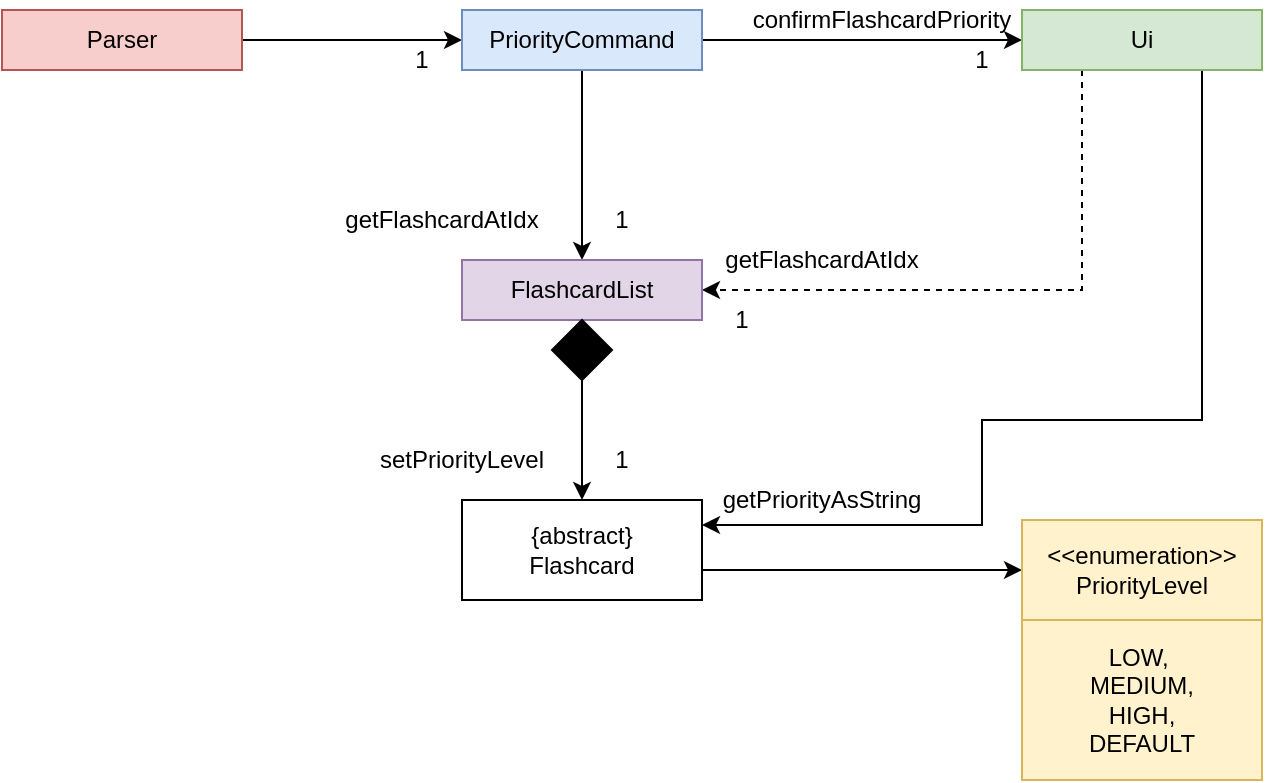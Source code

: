 <mxfile version="12.9.0" type="device"><diagram id="3O1DsJtSwZCBAUhnunDb" name="Page-1"><mxGraphModel dx="1038" dy="580" grid="1" gridSize="10" guides="1" tooltips="1" connect="1" arrows="1" fold="1" page="1" pageScale="1" pageWidth="850" pageHeight="1100" math="0" shadow="0"><root><mxCell id="0"/><mxCell id="1" parent="0"/><mxCell id="WEkl9Tc8bWQ4Hy5saDgs-2" style="edgeStyle=orthogonalEdgeStyle;rounded=0;orthogonalLoop=1;jettySize=auto;html=1;" edge="1" parent="1" source="WEkl9Tc8bWQ4Hy5saDgs-1"><mxGeometry relative="1" as="geometry"><mxPoint x="340" y="300" as="targetPoint"/></mxGeometry></mxCell><mxCell id="WEkl9Tc8bWQ4Hy5saDgs-1" value="Parser" style="rounded=0;whiteSpace=wrap;html=1;fillColor=#f8cecc;strokeColor=#b85450;" vertex="1" parent="1"><mxGeometry x="110" y="285" width="120" height="30" as="geometry"/></mxCell><mxCell id="WEkl9Tc8bWQ4Hy5saDgs-5" style="edgeStyle=orthogonalEdgeStyle;rounded=0;orthogonalLoop=1;jettySize=auto;html=1;" edge="1" parent="1" source="WEkl9Tc8bWQ4Hy5saDgs-4" target="WEkl9Tc8bWQ4Hy5saDgs-9"><mxGeometry relative="1" as="geometry"><mxPoint x="570" y="300" as="targetPoint"/></mxGeometry></mxCell><mxCell id="WEkl9Tc8bWQ4Hy5saDgs-10" style="edgeStyle=orthogonalEdgeStyle;rounded=0;orthogonalLoop=1;jettySize=auto;html=1;" edge="1" parent="1" source="WEkl9Tc8bWQ4Hy5saDgs-4" target="WEkl9Tc8bWQ4Hy5saDgs-11"><mxGeometry relative="1" as="geometry"><mxPoint x="400" y="420" as="targetPoint"/></mxGeometry></mxCell><mxCell id="WEkl9Tc8bWQ4Hy5saDgs-4" value="PriorityCommand" style="rounded=0;whiteSpace=wrap;html=1;fillColor=#dae8fc;strokeColor=#6c8ebf;" vertex="1" parent="1"><mxGeometry x="340" y="285" width="120" height="30" as="geometry"/></mxCell><mxCell id="WEkl9Tc8bWQ4Hy5saDgs-28" style="edgeStyle=orthogonalEdgeStyle;rounded=0;orthogonalLoop=1;jettySize=auto;html=1;entryX=1;entryY=0.5;entryDx=0;entryDy=0;dashed=1;" edge="1" parent="1" source="WEkl9Tc8bWQ4Hy5saDgs-9" target="WEkl9Tc8bWQ4Hy5saDgs-11"><mxGeometry relative="1" as="geometry"><Array as="points"><mxPoint x="650" y="425"/></Array></mxGeometry></mxCell><mxCell id="WEkl9Tc8bWQ4Hy5saDgs-34" style="edgeStyle=orthogonalEdgeStyle;rounded=0;orthogonalLoop=1;jettySize=auto;html=1;entryX=1;entryY=0.25;entryDx=0;entryDy=0;" edge="1" parent="1" source="WEkl9Tc8bWQ4Hy5saDgs-9" target="WEkl9Tc8bWQ4Hy5saDgs-13"><mxGeometry relative="1" as="geometry"><Array as="points"><mxPoint x="710" y="490"/><mxPoint x="600" y="490"/><mxPoint x="600" y="543"/></Array></mxGeometry></mxCell><mxCell id="WEkl9Tc8bWQ4Hy5saDgs-9" value="Ui" style="rounded=0;whiteSpace=wrap;html=1;fillColor=#d5e8d4;strokeColor=#82b366;" vertex="1" parent="1"><mxGeometry x="620" y="285" width="120" height="30" as="geometry"/></mxCell><mxCell id="WEkl9Tc8bWQ4Hy5saDgs-12" style="edgeStyle=orthogonalEdgeStyle;rounded=0;orthogonalLoop=1;jettySize=auto;html=1;" edge="1" parent="1" source="WEkl9Tc8bWQ4Hy5saDgs-37" target="WEkl9Tc8bWQ4Hy5saDgs-13"><mxGeometry relative="1" as="geometry"><mxPoint x="400" y="550" as="targetPoint"/></mxGeometry></mxCell><mxCell id="WEkl9Tc8bWQ4Hy5saDgs-11" value="FlashcardList" style="rounded=0;whiteSpace=wrap;html=1;fillColor=#e1d5e7;strokeColor=#9673a6;" vertex="1" parent="1"><mxGeometry x="340" y="410" width="120" height="30" as="geometry"/></mxCell><mxCell id="WEkl9Tc8bWQ4Hy5saDgs-21" style="edgeStyle=orthogonalEdgeStyle;rounded=0;orthogonalLoop=1;jettySize=auto;html=1;entryX=0;entryY=0.5;entryDx=0;entryDy=0;" edge="1" parent="1" source="WEkl9Tc8bWQ4Hy5saDgs-13" target="WEkl9Tc8bWQ4Hy5saDgs-18"><mxGeometry relative="1" as="geometry"><Array as="points"><mxPoint x="510" y="565"/><mxPoint x="510" y="565"/></Array></mxGeometry></mxCell><mxCell id="WEkl9Tc8bWQ4Hy5saDgs-13" value="{abstract}&lt;br&gt;Flashcard" style="rounded=0;whiteSpace=wrap;html=1;" vertex="1" parent="1"><mxGeometry x="340" y="530" width="120" height="50" as="geometry"/></mxCell><mxCell id="WEkl9Tc8bWQ4Hy5saDgs-16" value="1" style="text;html=1;strokeColor=none;fillColor=none;align=center;verticalAlign=middle;whiteSpace=wrap;rounded=0;" vertex="1" parent="1"><mxGeometry x="300" y="300" width="40" height="20" as="geometry"/></mxCell><mxCell id="WEkl9Tc8bWQ4Hy5saDgs-18" value="&amp;lt;&amp;lt;enumeration&amp;gt;&amp;gt;&lt;br&gt;PriorityLevel" style="rounded=0;whiteSpace=wrap;html=1;fillColor=#fff2cc;strokeColor=#d6b656;" vertex="1" parent="1"><mxGeometry x="620" y="540" width="120" height="50" as="geometry"/></mxCell><mxCell id="WEkl9Tc8bWQ4Hy5saDgs-19" value="LOW,&amp;nbsp;&lt;br&gt;MEDIUM,&lt;br&gt;HIGH,&lt;br&gt;DEFAULT" style="rounded=0;whiteSpace=wrap;html=1;fillColor=#fff2cc;strokeColor=#d6b656;" vertex="1" parent="1"><mxGeometry x="620" y="590" width="120" height="80" as="geometry"/></mxCell><mxCell id="WEkl9Tc8bWQ4Hy5saDgs-24" value="getFlashcardAtIdx" style="text;html=1;strokeColor=none;fillColor=none;align=center;verticalAlign=middle;whiteSpace=wrap;rounded=0;" vertex="1" parent="1"><mxGeometry x="270" y="380" width="120" height="20" as="geometry"/></mxCell><mxCell id="WEkl9Tc8bWQ4Hy5saDgs-25" value="1" style="text;html=1;strokeColor=none;fillColor=none;align=center;verticalAlign=middle;whiteSpace=wrap;rounded=0;" vertex="1" parent="1"><mxGeometry x="400" y="500" width="40" height="20" as="geometry"/></mxCell><mxCell id="WEkl9Tc8bWQ4Hy5saDgs-26" value="setPriorityLevel" style="text;html=1;strokeColor=none;fillColor=none;align=center;verticalAlign=middle;whiteSpace=wrap;rounded=0;" vertex="1" parent="1"><mxGeometry x="280" y="500" width="120" height="20" as="geometry"/></mxCell><mxCell id="WEkl9Tc8bWQ4Hy5saDgs-27" value="1" style="text;html=1;strokeColor=none;fillColor=none;align=center;verticalAlign=middle;whiteSpace=wrap;rounded=0;" vertex="1" parent="1"><mxGeometry x="400" y="380" width="40" height="20" as="geometry"/></mxCell><mxCell id="WEkl9Tc8bWQ4Hy5saDgs-29" value="confirmFlashcardPriority" style="text;html=1;strokeColor=none;fillColor=none;align=center;verticalAlign=middle;whiteSpace=wrap;rounded=0;" vertex="1" parent="1"><mxGeometry x="480" y="280" width="140" height="20" as="geometry"/></mxCell><mxCell id="WEkl9Tc8bWQ4Hy5saDgs-30" value="getFlashcardAtIdx" style="text;html=1;strokeColor=none;fillColor=none;align=center;verticalAlign=middle;whiteSpace=wrap;rounded=0;" vertex="1" parent="1"><mxGeometry x="460" y="400" width="120" height="20" as="geometry"/></mxCell><mxCell id="WEkl9Tc8bWQ4Hy5saDgs-31" value="1" style="text;html=1;strokeColor=none;fillColor=none;align=center;verticalAlign=middle;whiteSpace=wrap;rounded=0;" vertex="1" parent="1"><mxGeometry x="460" y="430" width="40" height="20" as="geometry"/></mxCell><mxCell id="WEkl9Tc8bWQ4Hy5saDgs-33" value="1" style="text;html=1;strokeColor=none;fillColor=none;align=center;verticalAlign=middle;whiteSpace=wrap;rounded=0;" vertex="1" parent="1"><mxGeometry x="580" y="300" width="40" height="20" as="geometry"/></mxCell><mxCell id="WEkl9Tc8bWQ4Hy5saDgs-36" value="getPriorityAsString" style="text;html=1;strokeColor=none;fillColor=none;align=center;verticalAlign=middle;whiteSpace=wrap;rounded=0;" vertex="1" parent="1"><mxGeometry x="460" y="520" width="120" height="20" as="geometry"/></mxCell><mxCell id="WEkl9Tc8bWQ4Hy5saDgs-37" value="" style="rhombus;whiteSpace=wrap;html=1;fillColor=#000000;" vertex="1" parent="1"><mxGeometry x="385" y="440" width="30" height="30" as="geometry"/></mxCell></root></mxGraphModel></diagram></mxfile>